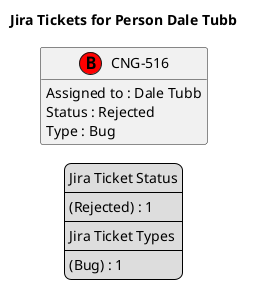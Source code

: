 @startuml
'https://plantuml.com/class-diagram

' GENERATE CLASS DIAGRAM ===========
' Generated at    : Thu Apr 18 15:11:08 CEST 2024

title Jira Tickets for Person Dale Tubb
hide empty members

legend
Jira Ticket Status
----
(Rejected) : 1
----
Jira Ticket Types
----
(Bug) : 1
end legend


' Tickets =======
class "CNG-516" << (B,red) >> {
  Assigned to : Dale Tubb
  Status : Rejected
  Type : Bug
}



' Links =======


@enduml
